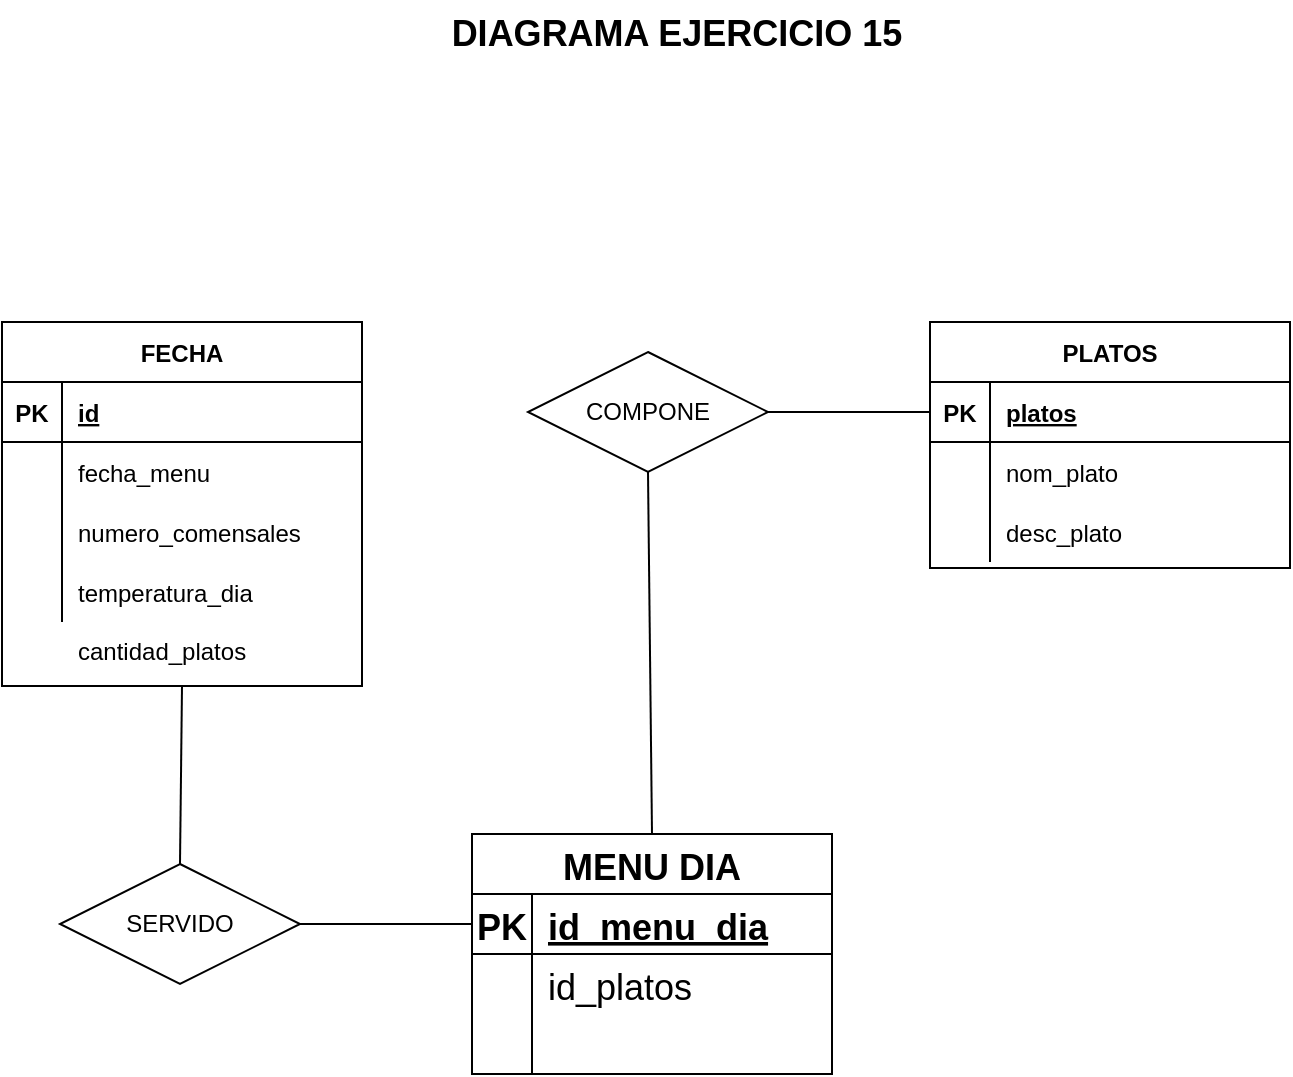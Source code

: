 <mxfile version="20.1.4" type="github">
  <diagram id="-HrnMLMHnISkdgIZ-pA1" name="Página-1">
    <mxGraphModel dx="1422" dy="905" grid="0" gridSize="10" guides="1" tooltips="1" connect="1" arrows="1" fold="1" page="1" pageScale="1" pageWidth="1169" pageHeight="827" math="0" shadow="0">
      <root>
        <mxCell id="0" />
        <mxCell id="1" parent="0" />
        <mxCell id="fyiqRnM5UawtUj4CZROI-1" value="FECHA" style="shape=table;startSize=30;container=1;collapsible=1;childLayout=tableLayout;fixedRows=1;rowLines=0;fontStyle=1;align=center;resizeLast=1;" vertex="1" parent="1">
          <mxGeometry x="265" y="199" width="180" height="182" as="geometry" />
        </mxCell>
        <mxCell id="fyiqRnM5UawtUj4CZROI-2" value="" style="shape=tableRow;horizontal=0;startSize=0;swimlaneHead=0;swimlaneBody=0;fillColor=none;collapsible=0;dropTarget=0;points=[[0,0.5],[1,0.5]];portConstraint=eastwest;top=0;left=0;right=0;bottom=1;" vertex="1" parent="fyiqRnM5UawtUj4CZROI-1">
          <mxGeometry y="30" width="180" height="30" as="geometry" />
        </mxCell>
        <mxCell id="fyiqRnM5UawtUj4CZROI-3" value="PK" style="shape=partialRectangle;connectable=0;fillColor=none;top=0;left=0;bottom=0;right=0;fontStyle=1;overflow=hidden;" vertex="1" parent="fyiqRnM5UawtUj4CZROI-2">
          <mxGeometry width="30" height="30" as="geometry">
            <mxRectangle width="30" height="30" as="alternateBounds" />
          </mxGeometry>
        </mxCell>
        <mxCell id="fyiqRnM5UawtUj4CZROI-4" value="id" style="shape=partialRectangle;connectable=0;fillColor=none;top=0;left=0;bottom=0;right=0;align=left;spacingLeft=6;fontStyle=5;overflow=hidden;" vertex="1" parent="fyiqRnM5UawtUj4CZROI-2">
          <mxGeometry x="30" width="150" height="30" as="geometry">
            <mxRectangle width="150" height="30" as="alternateBounds" />
          </mxGeometry>
        </mxCell>
        <mxCell id="fyiqRnM5UawtUj4CZROI-5" value="" style="shape=tableRow;horizontal=0;startSize=0;swimlaneHead=0;swimlaneBody=0;fillColor=none;collapsible=0;dropTarget=0;points=[[0,0.5],[1,0.5]];portConstraint=eastwest;top=0;left=0;right=0;bottom=0;" vertex="1" parent="fyiqRnM5UawtUj4CZROI-1">
          <mxGeometry y="60" width="180" height="30" as="geometry" />
        </mxCell>
        <mxCell id="fyiqRnM5UawtUj4CZROI-6" value="" style="shape=partialRectangle;connectable=0;fillColor=none;top=0;left=0;bottom=0;right=0;editable=1;overflow=hidden;" vertex="1" parent="fyiqRnM5UawtUj4CZROI-5">
          <mxGeometry width="30" height="30" as="geometry">
            <mxRectangle width="30" height="30" as="alternateBounds" />
          </mxGeometry>
        </mxCell>
        <mxCell id="fyiqRnM5UawtUj4CZROI-7" value="fecha_menu" style="shape=partialRectangle;connectable=0;fillColor=none;top=0;left=0;bottom=0;right=0;align=left;spacingLeft=6;overflow=hidden;" vertex="1" parent="fyiqRnM5UawtUj4CZROI-5">
          <mxGeometry x="30" width="150" height="30" as="geometry">
            <mxRectangle width="150" height="30" as="alternateBounds" />
          </mxGeometry>
        </mxCell>
        <mxCell id="fyiqRnM5UawtUj4CZROI-8" value="" style="shape=tableRow;horizontal=0;startSize=0;swimlaneHead=0;swimlaneBody=0;fillColor=none;collapsible=0;dropTarget=0;points=[[0,0.5],[1,0.5]];portConstraint=eastwest;top=0;left=0;right=0;bottom=0;" vertex="1" parent="fyiqRnM5UawtUj4CZROI-1">
          <mxGeometry y="90" width="180" height="30" as="geometry" />
        </mxCell>
        <mxCell id="fyiqRnM5UawtUj4CZROI-9" value="" style="shape=partialRectangle;connectable=0;fillColor=none;top=0;left=0;bottom=0;right=0;editable=1;overflow=hidden;" vertex="1" parent="fyiqRnM5UawtUj4CZROI-8">
          <mxGeometry width="30" height="30" as="geometry">
            <mxRectangle width="30" height="30" as="alternateBounds" />
          </mxGeometry>
        </mxCell>
        <mxCell id="fyiqRnM5UawtUj4CZROI-10" value="numero_comensales" style="shape=partialRectangle;connectable=0;fillColor=none;top=0;left=0;bottom=0;right=0;align=left;spacingLeft=6;overflow=hidden;" vertex="1" parent="fyiqRnM5UawtUj4CZROI-8">
          <mxGeometry x="30" width="150" height="30" as="geometry">
            <mxRectangle width="150" height="30" as="alternateBounds" />
          </mxGeometry>
        </mxCell>
        <mxCell id="fyiqRnM5UawtUj4CZROI-11" value="" style="shape=tableRow;horizontal=0;startSize=0;swimlaneHead=0;swimlaneBody=0;fillColor=none;collapsible=0;dropTarget=0;points=[[0,0.5],[1,0.5]];portConstraint=eastwest;top=0;left=0;right=0;bottom=0;" vertex="1" parent="fyiqRnM5UawtUj4CZROI-1">
          <mxGeometry y="120" width="180" height="30" as="geometry" />
        </mxCell>
        <mxCell id="fyiqRnM5UawtUj4CZROI-12" value="" style="shape=partialRectangle;connectable=0;fillColor=none;top=0;left=0;bottom=0;right=0;editable=1;overflow=hidden;" vertex="1" parent="fyiqRnM5UawtUj4CZROI-11">
          <mxGeometry width="30" height="30" as="geometry">
            <mxRectangle width="30" height="30" as="alternateBounds" />
          </mxGeometry>
        </mxCell>
        <mxCell id="fyiqRnM5UawtUj4CZROI-13" value="temperatura_dia" style="shape=partialRectangle;connectable=0;fillColor=none;top=0;left=0;bottom=0;right=0;align=left;spacingLeft=6;overflow=hidden;" vertex="1" parent="fyiqRnM5UawtUj4CZROI-11">
          <mxGeometry x="30" width="150" height="30" as="geometry">
            <mxRectangle width="150" height="30" as="alternateBounds" />
          </mxGeometry>
        </mxCell>
        <mxCell id="fyiqRnM5UawtUj4CZROI-14" value="PLATOS" style="shape=table;startSize=30;container=1;collapsible=1;childLayout=tableLayout;fixedRows=1;rowLines=0;fontStyle=1;align=center;resizeLast=1;" vertex="1" parent="1">
          <mxGeometry x="729" y="199" width="180" height="123" as="geometry" />
        </mxCell>
        <mxCell id="fyiqRnM5UawtUj4CZROI-15" value="" style="shape=tableRow;horizontal=0;startSize=0;swimlaneHead=0;swimlaneBody=0;fillColor=none;collapsible=0;dropTarget=0;points=[[0,0.5],[1,0.5]];portConstraint=eastwest;top=0;left=0;right=0;bottom=1;" vertex="1" parent="fyiqRnM5UawtUj4CZROI-14">
          <mxGeometry y="30" width="180" height="30" as="geometry" />
        </mxCell>
        <mxCell id="fyiqRnM5UawtUj4CZROI-16" value="PK" style="shape=partialRectangle;connectable=0;fillColor=none;top=0;left=0;bottom=0;right=0;fontStyle=1;overflow=hidden;" vertex="1" parent="fyiqRnM5UawtUj4CZROI-15">
          <mxGeometry width="30" height="30" as="geometry">
            <mxRectangle width="30" height="30" as="alternateBounds" />
          </mxGeometry>
        </mxCell>
        <mxCell id="fyiqRnM5UawtUj4CZROI-17" value="platos" style="shape=partialRectangle;connectable=0;fillColor=none;top=0;left=0;bottom=0;right=0;align=left;spacingLeft=6;fontStyle=5;overflow=hidden;" vertex="1" parent="fyiqRnM5UawtUj4CZROI-15">
          <mxGeometry x="30" width="150" height="30" as="geometry">
            <mxRectangle width="150" height="30" as="alternateBounds" />
          </mxGeometry>
        </mxCell>
        <mxCell id="fyiqRnM5UawtUj4CZROI-18" value="" style="shape=tableRow;horizontal=0;startSize=0;swimlaneHead=0;swimlaneBody=0;fillColor=none;collapsible=0;dropTarget=0;points=[[0,0.5],[1,0.5]];portConstraint=eastwest;top=0;left=0;right=0;bottom=0;" vertex="1" parent="fyiqRnM5UawtUj4CZROI-14">
          <mxGeometry y="60" width="180" height="30" as="geometry" />
        </mxCell>
        <mxCell id="fyiqRnM5UawtUj4CZROI-19" value="" style="shape=partialRectangle;connectable=0;fillColor=none;top=0;left=0;bottom=0;right=0;editable=1;overflow=hidden;" vertex="1" parent="fyiqRnM5UawtUj4CZROI-18">
          <mxGeometry width="30" height="30" as="geometry">
            <mxRectangle width="30" height="30" as="alternateBounds" />
          </mxGeometry>
        </mxCell>
        <mxCell id="fyiqRnM5UawtUj4CZROI-20" value="nom_plato" style="shape=partialRectangle;connectable=0;fillColor=none;top=0;left=0;bottom=0;right=0;align=left;spacingLeft=6;overflow=hidden;" vertex="1" parent="fyiqRnM5UawtUj4CZROI-18">
          <mxGeometry x="30" width="150" height="30" as="geometry">
            <mxRectangle width="150" height="30" as="alternateBounds" />
          </mxGeometry>
        </mxCell>
        <mxCell id="fyiqRnM5UawtUj4CZROI-21" value="" style="shape=tableRow;horizontal=0;startSize=0;swimlaneHead=0;swimlaneBody=0;fillColor=none;collapsible=0;dropTarget=0;points=[[0,0.5],[1,0.5]];portConstraint=eastwest;top=0;left=0;right=0;bottom=0;" vertex="1" parent="fyiqRnM5UawtUj4CZROI-14">
          <mxGeometry y="90" width="180" height="30" as="geometry" />
        </mxCell>
        <mxCell id="fyiqRnM5UawtUj4CZROI-22" value="" style="shape=partialRectangle;connectable=0;fillColor=none;top=0;left=0;bottom=0;right=0;editable=1;overflow=hidden;" vertex="1" parent="fyiqRnM5UawtUj4CZROI-21">
          <mxGeometry width="30" height="30" as="geometry">
            <mxRectangle width="30" height="30" as="alternateBounds" />
          </mxGeometry>
        </mxCell>
        <mxCell id="fyiqRnM5UawtUj4CZROI-23" value="desc_plato" style="shape=partialRectangle;connectable=0;fillColor=none;top=0;left=0;bottom=0;right=0;align=left;spacingLeft=6;overflow=hidden;" vertex="1" parent="fyiqRnM5UawtUj4CZROI-21">
          <mxGeometry x="30" width="150" height="30" as="geometry">
            <mxRectangle width="150" height="30" as="alternateBounds" />
          </mxGeometry>
        </mxCell>
        <mxCell id="fyiqRnM5UawtUj4CZROI-36" value="" style="shape=tableRow;horizontal=0;startSize=0;swimlaneHead=0;swimlaneBody=0;fillColor=none;collapsible=0;dropTarget=0;points=[[0,0.5],[1,0.5]];portConstraint=eastwest;top=0;left=0;right=0;bottom=0;" vertex="1" parent="1">
          <mxGeometry x="265" y="347" width="180" height="30" as="geometry" />
        </mxCell>
        <mxCell id="fyiqRnM5UawtUj4CZROI-37" value="" style="shape=partialRectangle;connectable=0;fillColor=none;top=0;left=0;bottom=0;right=0;editable=1;overflow=hidden;" vertex="1" parent="fyiqRnM5UawtUj4CZROI-36">
          <mxGeometry width="30" height="30" as="geometry">
            <mxRectangle width="30" height="30" as="alternateBounds" />
          </mxGeometry>
        </mxCell>
        <mxCell id="fyiqRnM5UawtUj4CZROI-59" value="" style="endArrow=none;html=1;rounded=0;entryX=0;entryY=0.5;entryDx=0;entryDy=0;exitX=1;exitY=0.5;exitDx=0;exitDy=0;startArrow=none;" edge="1" parent="1" source="fyiqRnM5UawtUj4CZROI-63" target="fyiqRnM5UawtUj4CZROI-15">
          <mxGeometry relative="1" as="geometry">
            <mxPoint x="464" y="426" as="sourcePoint" />
            <mxPoint x="691" y="236" as="targetPoint" />
          </mxGeometry>
        </mxCell>
        <mxCell id="fyiqRnM5UawtUj4CZROI-61" value="cantidad_platos" style="shape=partialRectangle;connectable=0;fillColor=none;top=0;left=0;bottom=0;right=0;align=left;spacingLeft=6;overflow=hidden;" vertex="1" parent="1">
          <mxGeometry x="295" y="348" width="150" height="30" as="geometry">
            <mxRectangle width="150" height="30" as="alternateBounds" />
          </mxGeometry>
        </mxCell>
        <mxCell id="fyiqRnM5UawtUj4CZROI-62" value="&lt;font style=&quot;font-size: 18px;&quot;&gt;&lt;b&gt;DIAGRAMA EJERCICIO 15&lt;/b&gt;&lt;/font&gt;" style="text;html=1;align=center;verticalAlign=middle;resizable=0;points=[];autosize=1;strokeColor=none;fillColor=none;" vertex="1" parent="1">
          <mxGeometry x="480" y="38" width="244" height="34" as="geometry" />
        </mxCell>
        <mxCell id="fyiqRnM5UawtUj4CZROI-63" value="COMPONE" style="shape=rhombus;perimeter=rhombusPerimeter;whiteSpace=wrap;html=1;align=center;" vertex="1" parent="1">
          <mxGeometry x="528" y="214" width="120" height="60" as="geometry" />
        </mxCell>
        <mxCell id="fyiqRnM5UawtUj4CZROI-79" value="MENU DIA" style="shape=table;startSize=30;container=1;collapsible=1;childLayout=tableLayout;fixedRows=1;rowLines=0;fontStyle=1;align=center;resizeLast=1;fontSize=18;" vertex="1" parent="1">
          <mxGeometry x="500" y="455" width="180" height="120" as="geometry" />
        </mxCell>
        <mxCell id="fyiqRnM5UawtUj4CZROI-80" value="" style="shape=tableRow;horizontal=0;startSize=0;swimlaneHead=0;swimlaneBody=0;fillColor=none;collapsible=0;dropTarget=0;points=[[0,0.5],[1,0.5]];portConstraint=eastwest;top=0;left=0;right=0;bottom=1;fontSize=18;" vertex="1" parent="fyiqRnM5UawtUj4CZROI-79">
          <mxGeometry y="30" width="180" height="30" as="geometry" />
        </mxCell>
        <mxCell id="fyiqRnM5UawtUj4CZROI-81" value="PK" style="shape=partialRectangle;connectable=0;fillColor=none;top=0;left=0;bottom=0;right=0;fontStyle=1;overflow=hidden;fontSize=18;" vertex="1" parent="fyiqRnM5UawtUj4CZROI-80">
          <mxGeometry width="30" height="30" as="geometry">
            <mxRectangle width="30" height="30" as="alternateBounds" />
          </mxGeometry>
        </mxCell>
        <mxCell id="fyiqRnM5UawtUj4CZROI-82" value="id_menu_dia" style="shape=partialRectangle;connectable=0;fillColor=none;top=0;left=0;bottom=0;right=0;align=left;spacingLeft=6;fontStyle=5;overflow=hidden;fontSize=18;" vertex="1" parent="fyiqRnM5UawtUj4CZROI-80">
          <mxGeometry x="30" width="150" height="30" as="geometry">
            <mxRectangle width="150" height="30" as="alternateBounds" />
          </mxGeometry>
        </mxCell>
        <mxCell id="fyiqRnM5UawtUj4CZROI-83" value="" style="shape=tableRow;horizontal=0;startSize=0;swimlaneHead=0;swimlaneBody=0;fillColor=none;collapsible=0;dropTarget=0;points=[[0,0.5],[1,0.5]];portConstraint=eastwest;top=0;left=0;right=0;bottom=0;fontSize=18;" vertex="1" parent="fyiqRnM5UawtUj4CZROI-79">
          <mxGeometry y="60" width="180" height="30" as="geometry" />
        </mxCell>
        <mxCell id="fyiqRnM5UawtUj4CZROI-84" value="" style="shape=partialRectangle;connectable=0;fillColor=none;top=0;left=0;bottom=0;right=0;editable=1;overflow=hidden;fontSize=18;" vertex="1" parent="fyiqRnM5UawtUj4CZROI-83">
          <mxGeometry width="30" height="30" as="geometry">
            <mxRectangle width="30" height="30" as="alternateBounds" />
          </mxGeometry>
        </mxCell>
        <mxCell id="fyiqRnM5UawtUj4CZROI-85" value="id_platos" style="shape=partialRectangle;connectable=0;fillColor=none;top=0;left=0;bottom=0;right=0;align=left;spacingLeft=6;overflow=hidden;fontSize=18;" vertex="1" parent="fyiqRnM5UawtUj4CZROI-83">
          <mxGeometry x="30" width="150" height="30" as="geometry">
            <mxRectangle width="150" height="30" as="alternateBounds" />
          </mxGeometry>
        </mxCell>
        <mxCell id="fyiqRnM5UawtUj4CZROI-89" value="" style="shape=tableRow;horizontal=0;startSize=0;swimlaneHead=0;swimlaneBody=0;fillColor=none;collapsible=0;dropTarget=0;points=[[0,0.5],[1,0.5]];portConstraint=eastwest;top=0;left=0;right=0;bottom=0;fontSize=18;" vertex="1" parent="fyiqRnM5UawtUj4CZROI-79">
          <mxGeometry y="90" width="180" height="30" as="geometry" />
        </mxCell>
        <mxCell id="fyiqRnM5UawtUj4CZROI-90" value="" style="shape=partialRectangle;connectable=0;fillColor=none;top=0;left=0;bottom=0;right=0;editable=1;overflow=hidden;fontSize=18;" vertex="1" parent="fyiqRnM5UawtUj4CZROI-89">
          <mxGeometry width="30" height="30" as="geometry">
            <mxRectangle width="30" height="30" as="alternateBounds" />
          </mxGeometry>
        </mxCell>
        <mxCell id="fyiqRnM5UawtUj4CZROI-91" value="" style="shape=partialRectangle;connectable=0;fillColor=none;top=0;left=0;bottom=0;right=0;align=left;spacingLeft=6;overflow=hidden;fontSize=18;" vertex="1" parent="fyiqRnM5UawtUj4CZROI-89">
          <mxGeometry x="30" width="150" height="30" as="geometry">
            <mxRectangle width="150" height="30" as="alternateBounds" />
          </mxGeometry>
        </mxCell>
        <mxCell id="fyiqRnM5UawtUj4CZROI-94" value="" style="endArrow=none;html=1;rounded=0;fontSize=18;entryX=0.5;entryY=1;entryDx=0;entryDy=0;exitX=0.5;exitY=0;exitDx=0;exitDy=0;" edge="1" parent="1" source="fyiqRnM5UawtUj4CZROI-79" target="fyiqRnM5UawtUj4CZROI-63">
          <mxGeometry relative="1" as="geometry">
            <mxPoint x="533" y="327" as="sourcePoint" />
            <mxPoint x="693" y="327" as="targetPoint" />
          </mxGeometry>
        </mxCell>
        <mxCell id="fyiqRnM5UawtUj4CZROI-95" value="SERVIDO" style="shape=rhombus;perimeter=rhombusPerimeter;whiteSpace=wrap;html=1;align=center;" vertex="1" parent="1">
          <mxGeometry x="294" y="470" width="120" height="60" as="geometry" />
        </mxCell>
        <mxCell id="fyiqRnM5UawtUj4CZROI-96" value="" style="endArrow=none;html=1;rounded=0;fontSize=18;entryX=0;entryY=0.5;entryDx=0;entryDy=0;exitX=1;exitY=0.5;exitDx=0;exitDy=0;" edge="1" parent="1" source="fyiqRnM5UawtUj4CZROI-95" target="fyiqRnM5UawtUj4CZROI-80">
          <mxGeometry relative="1" as="geometry">
            <mxPoint x="533" y="327" as="sourcePoint" />
            <mxPoint x="693" y="327" as="targetPoint" />
          </mxGeometry>
        </mxCell>
        <mxCell id="fyiqRnM5UawtUj4CZROI-97" value="" style="endArrow=none;html=1;rounded=0;fontSize=18;exitX=0.5;exitY=1;exitDx=0;exitDy=0;entryX=0.5;entryY=0;entryDx=0;entryDy=0;" edge="1" parent="1" source="fyiqRnM5UawtUj4CZROI-1" target="fyiqRnM5UawtUj4CZROI-95">
          <mxGeometry relative="1" as="geometry">
            <mxPoint x="533" y="327" as="sourcePoint" />
            <mxPoint x="693" y="327" as="targetPoint" />
          </mxGeometry>
        </mxCell>
      </root>
    </mxGraphModel>
  </diagram>
</mxfile>
